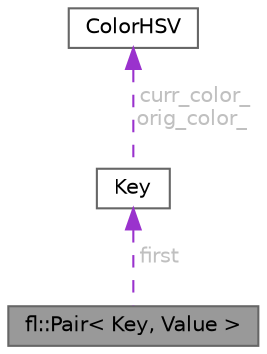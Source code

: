 digraph "fl::Pair&lt; Key, Value &gt;"
{
 // LATEX_PDF_SIZE
  bgcolor="transparent";
  edge [fontname=Helvetica,fontsize=10,labelfontname=Helvetica,labelfontsize=10];
  node [fontname=Helvetica,fontsize=10,shape=box,height=0.2,width=0.4];
  Node1 [id="Node000001",label="fl::Pair\< Key, Value \>",height=0.2,width=0.4,color="gray40", fillcolor="grey60", style="filled", fontcolor="black",tooltip=" "];
  Node2 -> Node1 [id="edge1_Node000001_Node000002",dir="back",color="darkorchid3",style="dashed",tooltip=" ",label=" first",fontcolor="grey" ];
  Node2 [id="Node000002",label="Key",height=0.2,width=0.4,color="gray40", fillcolor="white", style="filled",URL="$db/d42/struct_key.html",tooltip=" "];
  Node3 -> Node2 [id="edge2_Node000002_Node000003",dir="back",color="darkorchid3",style="dashed",tooltip=" ",label=" curr_color_\norig_color_",fontcolor="grey" ];
  Node3 [id="Node000003",label="ColorHSV",height=0.2,width=0.4,color="gray40", fillcolor="white", style="filled",URL="$d7/d38/struct_color_h_s_v.html",tooltip=" "];
}
